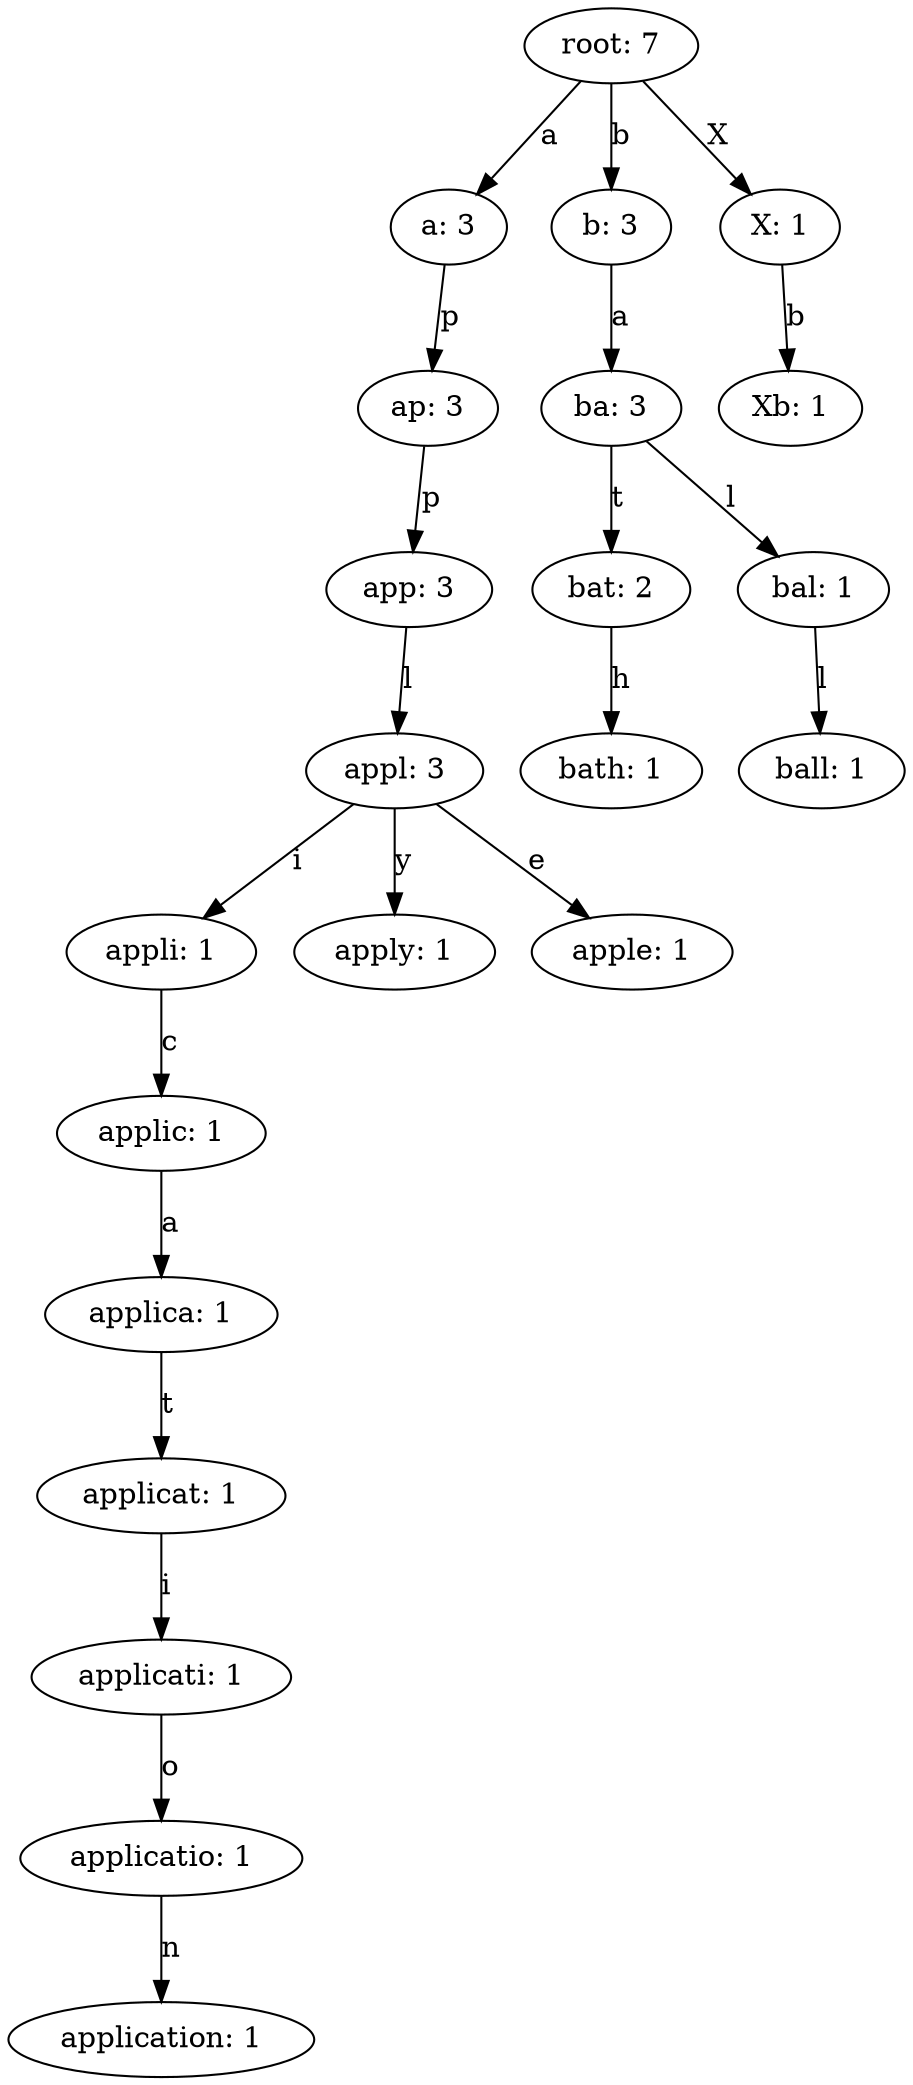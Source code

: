 digraph {
    0 [ label = "root: 7" ]
    1 [ label = "a: 3" ]
    2 [ label = "ap: 3" ]
    3 [ label = "app: 3" ]
    4 [ label = "appl: 3" ]
    5 [ label = "appli: 1" ]
    6 [ label = "applic: 1" ]
    7 [ label = "applica: 1" ]
    8 [ label = "applicat: 1" ]
    9 [ label = "applicati: 1" ]
    10 [ label = "applicatio: 1" ]
    11 [ label = "application: 1" ]
    12 [ label = "apply: 1" ]
    13 [ label = "apple: 1" ]
    14 [ label = "b: 3" ]
    15 [ label = "ba: 3" ]
    16 [ label = "bat: 2" ]
    17 [ label = "bath: 1" ]
    18 [ label = "bal: 1" ]
    19 [ label = "ball: 1" ]
    20 [ label = "X: 1" ]
    21 [ label = "Xb: 1" ]
    0 -> 1 [ label = "a" ]
    1 -> 2 [ label = "p" ]
    2 -> 3 [ label = "p" ]
    3 -> 4 [ label = "l" ]
    4 -> 5 [ label = "i" ]
    5 -> 6 [ label = "c" ]
    6 -> 7 [ label = "a" ]
    7 -> 8 [ label = "t" ]
    8 -> 9 [ label = "i" ]
    9 -> 10 [ label = "o" ]
    10 -> 11 [ label = "n" ]
    4 -> 12 [ label = "y" ]
    4 -> 13 [ label = "e" ]
    0 -> 14 [ label = "b" ]
    14 -> 15 [ label = "a" ]
    15 -> 16 [ label = "t" ]
    16 -> 17 [ label = "h" ]
    15 -> 18 [ label = "l" ]
    18 -> 19 [ label = "l" ]
    0 -> 20 [ label = "X" ]
    20 -> 21 [ label = "b" ]
}
